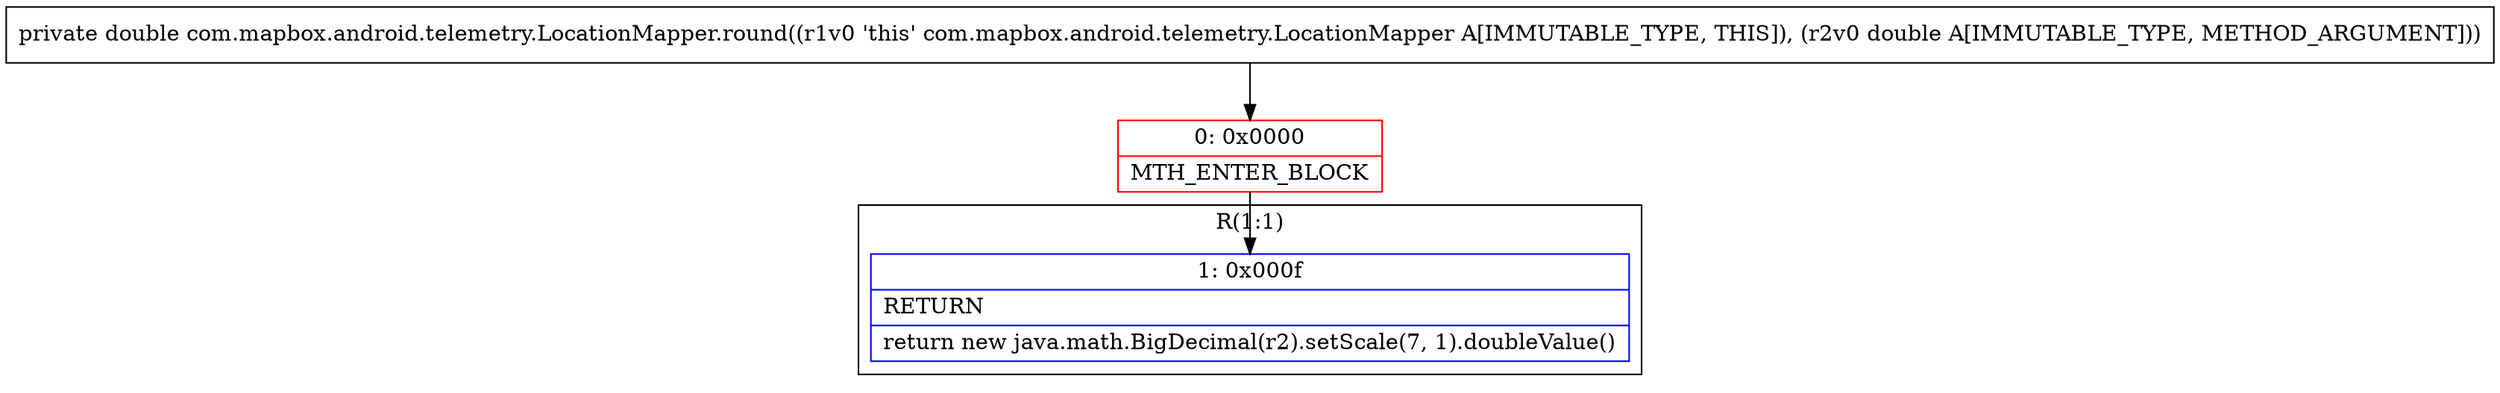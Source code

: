 digraph "CFG forcom.mapbox.android.telemetry.LocationMapper.round(D)D" {
subgraph cluster_Region_760262829 {
label = "R(1:1)";
node [shape=record,color=blue];
Node_1 [shape=record,label="{1\:\ 0x000f|RETURN\l|return new java.math.BigDecimal(r2).setScale(7, 1).doubleValue()\l}"];
}
Node_0 [shape=record,color=red,label="{0\:\ 0x0000|MTH_ENTER_BLOCK\l}"];
MethodNode[shape=record,label="{private double com.mapbox.android.telemetry.LocationMapper.round((r1v0 'this' com.mapbox.android.telemetry.LocationMapper A[IMMUTABLE_TYPE, THIS]), (r2v0 double A[IMMUTABLE_TYPE, METHOD_ARGUMENT])) }"];
MethodNode -> Node_0;
Node_0 -> Node_1;
}

